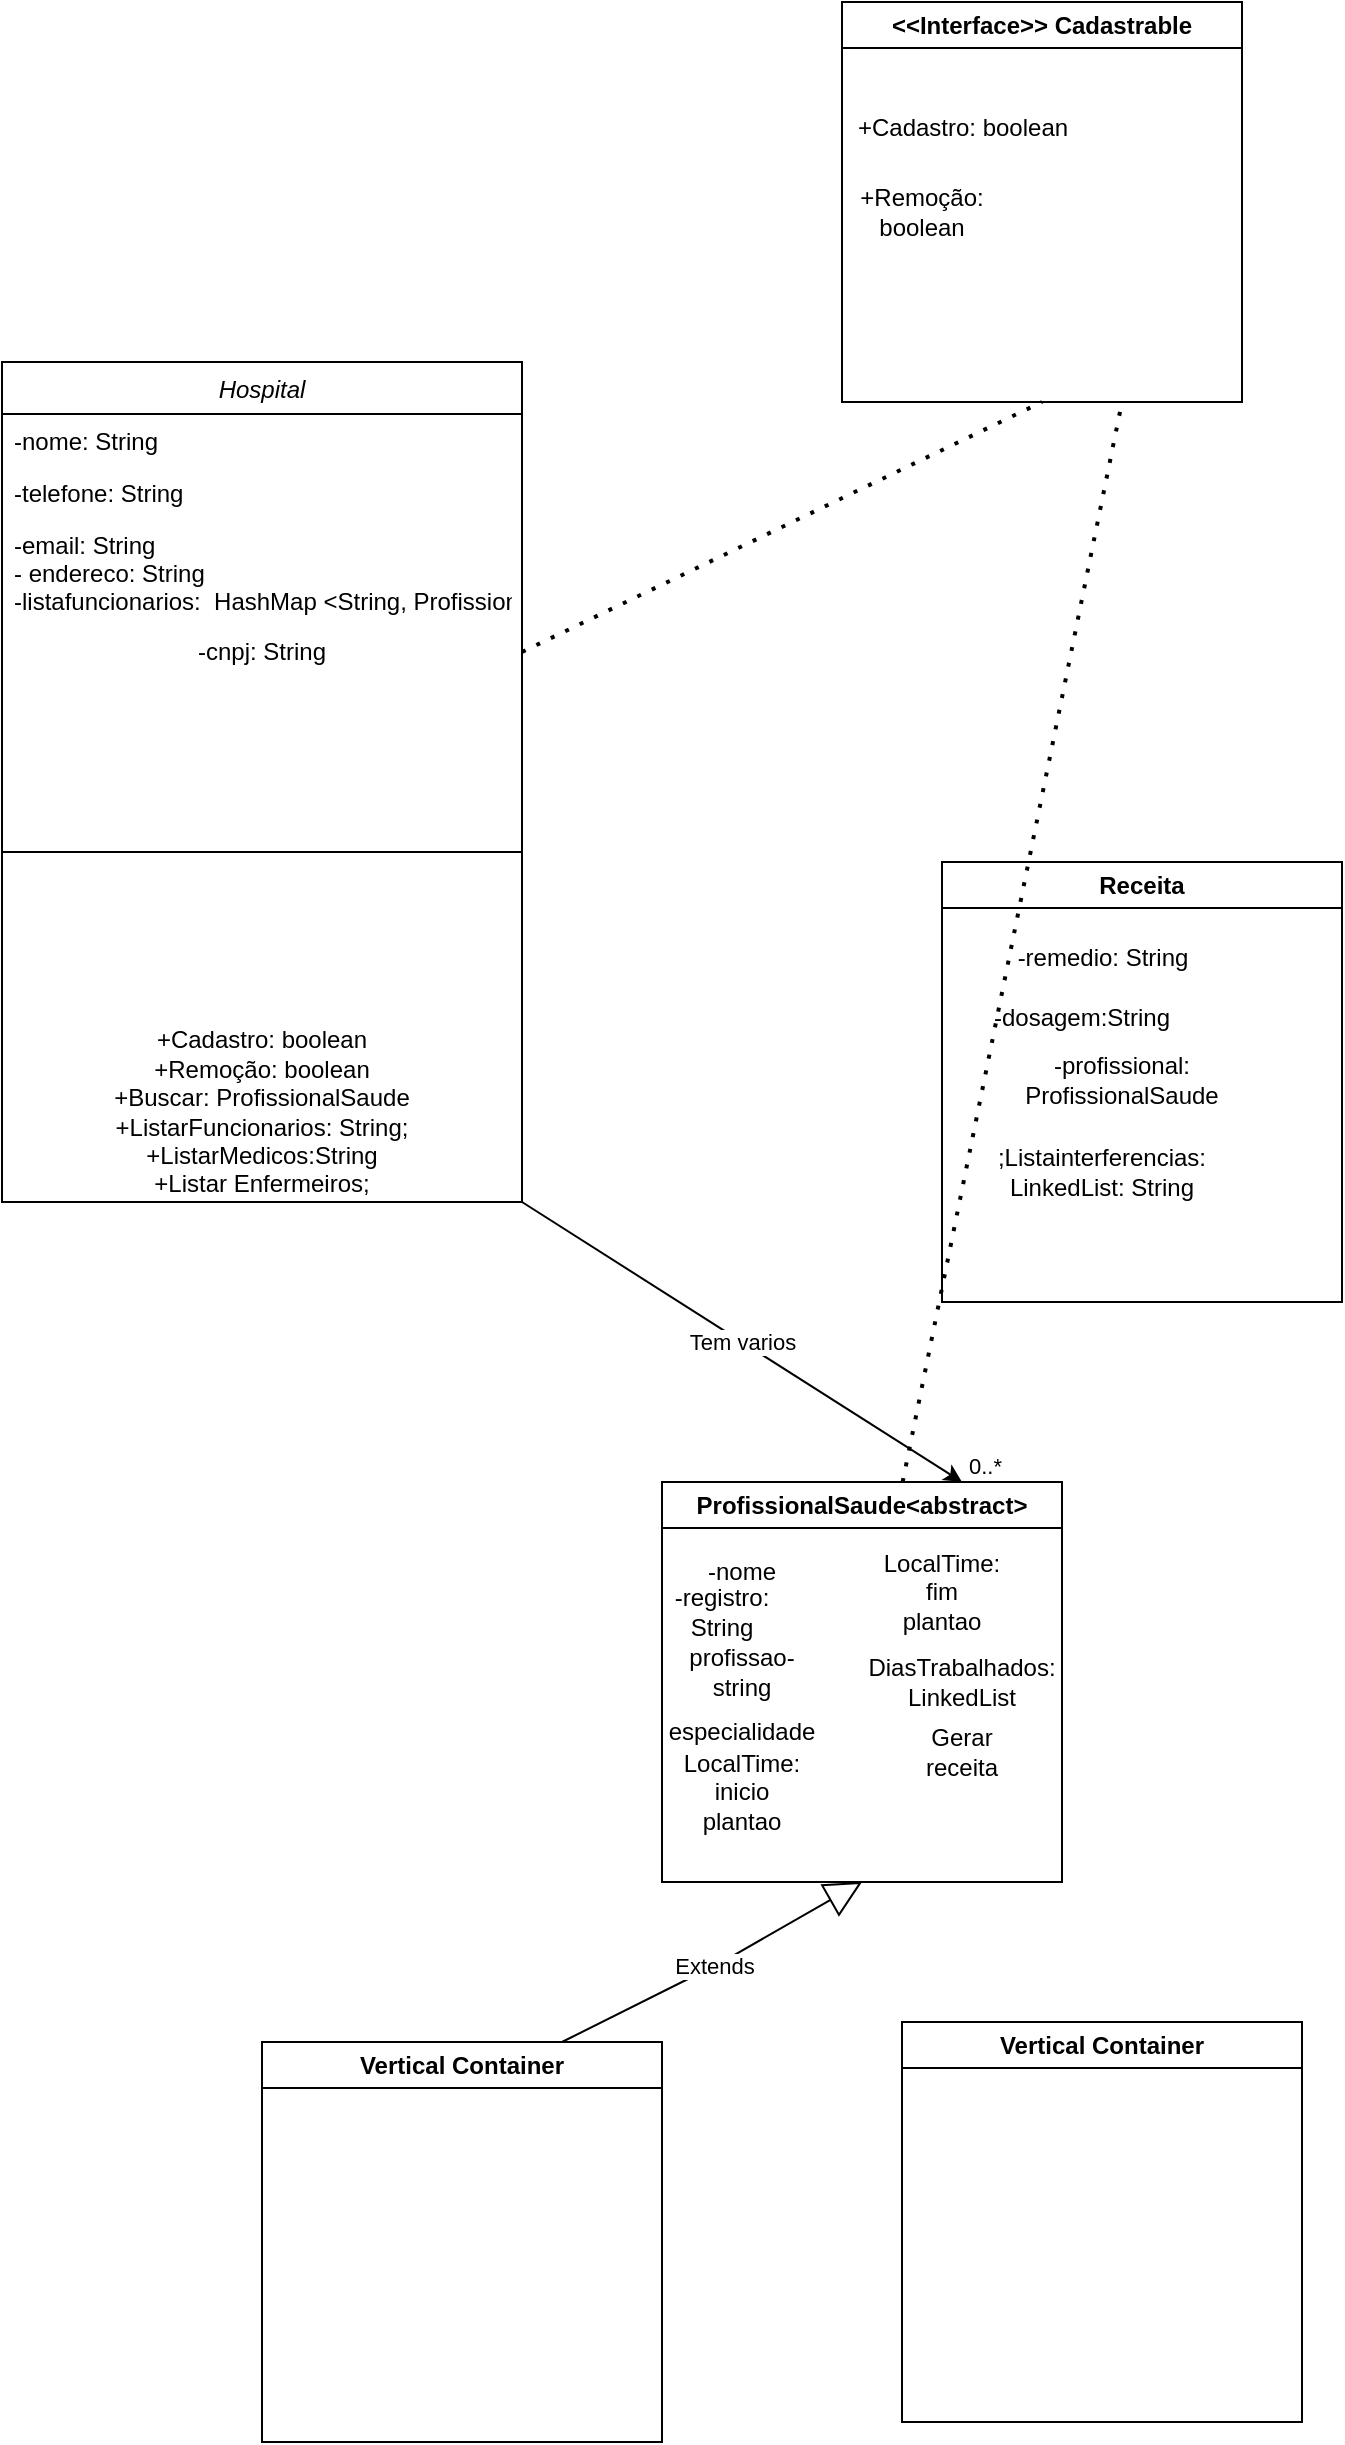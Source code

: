 <mxfile version="21.3.8" type="github">
  <diagram id="C5RBs43oDa-KdzZeNtuy" name="Page-1">
    <mxGraphModel dx="1094" dy="612" grid="1" gridSize="10" guides="1" tooltips="1" connect="1" arrows="1" fold="1" page="1" pageScale="1" pageWidth="827" pageHeight="1169" math="0" shadow="0">
      <root>
        <mxCell id="WIyWlLk6GJQsqaUBKTNV-0" />
        <mxCell id="WIyWlLk6GJQsqaUBKTNV-1" parent="WIyWlLk6GJQsqaUBKTNV-0" />
        <mxCell id="zkfFHV4jXpPFQw0GAbJ--0" value="Hospital" style="swimlane;fontStyle=2;align=center;verticalAlign=top;childLayout=stackLayout;horizontal=1;startSize=26;horizontalStack=0;resizeParent=1;resizeLast=0;collapsible=1;marginBottom=0;rounded=0;shadow=0;strokeWidth=1;" parent="WIyWlLk6GJQsqaUBKTNV-1" vertex="1">
          <mxGeometry x="150" y="250" width="260" height="420" as="geometry">
            <mxRectangle x="230" y="140" width="160" height="26" as="alternateBounds" />
          </mxGeometry>
        </mxCell>
        <mxCell id="zkfFHV4jXpPFQw0GAbJ--1" value="-nome: String" style="text;align=left;verticalAlign=top;spacingLeft=4;spacingRight=4;overflow=hidden;rotatable=0;points=[[0,0.5],[1,0.5]];portConstraint=eastwest;" parent="zkfFHV4jXpPFQw0GAbJ--0" vertex="1">
          <mxGeometry y="26" width="260" height="26" as="geometry" />
        </mxCell>
        <mxCell id="zkfFHV4jXpPFQw0GAbJ--2" value="-telefone: String" style="text;align=left;verticalAlign=top;spacingLeft=4;spacingRight=4;overflow=hidden;rotatable=0;points=[[0,0.5],[1,0.5]];portConstraint=eastwest;rounded=0;shadow=0;html=0;" parent="zkfFHV4jXpPFQw0GAbJ--0" vertex="1">
          <mxGeometry y="52" width="260" height="26" as="geometry" />
        </mxCell>
        <mxCell id="zkfFHV4jXpPFQw0GAbJ--3" value="-email: String&#xa;- endereco: String&#xa;-listafuncionarios:  HashMap &lt;String, ProfissionalSaude&gt;&#xa;" style="text;align=left;verticalAlign=top;spacingLeft=4;spacingRight=4;overflow=hidden;rotatable=0;points=[[0,0.5],[1,0.5]];portConstraint=eastwest;rounded=0;shadow=0;html=0;" parent="zkfFHV4jXpPFQw0GAbJ--0" vertex="1">
          <mxGeometry y="78" width="260" height="52" as="geometry" />
        </mxCell>
        <mxCell id="-9V2bEK6rvMUXnRSOSfq-3" value="-cnpj: String" style="text;html=1;strokeColor=none;fillColor=none;align=center;verticalAlign=middle;whiteSpace=wrap;rounded=0;" vertex="1" parent="zkfFHV4jXpPFQw0GAbJ--0">
          <mxGeometry y="130" width="260" height="30" as="geometry" />
        </mxCell>
        <mxCell id="zkfFHV4jXpPFQw0GAbJ--4" value="" style="line;html=1;strokeWidth=1;align=left;verticalAlign=middle;spacingTop=-1;spacingLeft=3;spacingRight=3;rotatable=0;labelPosition=right;points=[];portConstraint=eastwest;" parent="zkfFHV4jXpPFQw0GAbJ--0" vertex="1">
          <mxGeometry y="160" width="260" height="170" as="geometry" />
        </mxCell>
        <mxCell id="-9V2bEK6rvMUXnRSOSfq-13" value="+Cadastro: boolean&lt;br&gt;+Remoção: boolean&lt;br&gt;+Buscar: ProfissionalSaude&lt;br&gt;+ListarFuncionarios: String;&lt;br&gt;+ListarMedicos:String&lt;br&gt;+Listar Enfermeiros;" style="text;html=1;strokeColor=none;fillColor=none;align=center;verticalAlign=middle;whiteSpace=wrap;rounded=0;" vertex="1" parent="zkfFHV4jXpPFQw0GAbJ--0">
          <mxGeometry y="330" width="260" height="90" as="geometry" />
        </mxCell>
        <mxCell id="-9V2bEK6rvMUXnRSOSfq-5" value="&amp;lt;&amp;lt;Interface&amp;gt;&amp;gt; Cadastrable" style="swimlane;whiteSpace=wrap;html=1;" vertex="1" parent="WIyWlLk6GJQsqaUBKTNV-1">
          <mxGeometry x="570" y="70" width="200" height="200" as="geometry" />
        </mxCell>
        <mxCell id="-9V2bEK6rvMUXnRSOSfq-8" value="+Remoção: boolean" style="text;html=1;strokeColor=none;fillColor=none;align=center;verticalAlign=middle;whiteSpace=wrap;rounded=0;" vertex="1" parent="-9V2bEK6rvMUXnRSOSfq-5">
          <mxGeometry x="10" y="90" width="60" height="30" as="geometry" />
        </mxCell>
        <mxCell id="-9V2bEK6rvMUXnRSOSfq-7" value="+Cadastro: boolean" style="text;html=1;align=center;verticalAlign=middle;resizable=0;points=[];autosize=1;strokeColor=none;fillColor=none;" vertex="1" parent="WIyWlLk6GJQsqaUBKTNV-1">
          <mxGeometry x="565" y="118" width="130" height="30" as="geometry" />
        </mxCell>
        <mxCell id="-9V2bEK6rvMUXnRSOSfq-11" value="" style="endArrow=none;dashed=1;html=1;dashPattern=1 3;strokeWidth=2;rounded=0;entryX=0.5;entryY=1;entryDx=0;entryDy=0;exitX=1;exitY=0.5;exitDx=0;exitDy=0;" edge="1" parent="WIyWlLk6GJQsqaUBKTNV-1" source="-9V2bEK6rvMUXnRSOSfq-3" target="-9V2bEK6rvMUXnRSOSfq-5">
          <mxGeometry width="50" height="50" relative="1" as="geometry">
            <mxPoint x="620" y="340" as="sourcePoint" />
            <mxPoint x="660" y="300" as="targetPoint" />
          </mxGeometry>
        </mxCell>
        <mxCell id="-9V2bEK6rvMUXnRSOSfq-19" value="ProfissionalSaude&amp;lt;abstract&amp;gt;" style="swimlane;whiteSpace=wrap;html=1;" vertex="1" parent="WIyWlLk6GJQsqaUBKTNV-1">
          <mxGeometry x="480" y="810" width="200" height="200" as="geometry" />
        </mxCell>
        <mxCell id="-9V2bEK6rvMUXnRSOSfq-30" value="-nome" style="text;html=1;strokeColor=none;fillColor=none;align=center;verticalAlign=middle;whiteSpace=wrap;rounded=0;" vertex="1" parent="-9V2bEK6rvMUXnRSOSfq-19">
          <mxGeometry x="10" y="30" width="60" height="30" as="geometry" />
        </mxCell>
        <mxCell id="-9V2bEK6rvMUXnRSOSfq-31" value="-registro: String" style="text;html=1;strokeColor=none;fillColor=none;align=center;verticalAlign=middle;whiteSpace=wrap;rounded=0;" vertex="1" parent="-9V2bEK6rvMUXnRSOSfq-19">
          <mxGeometry y="50" width="60" height="30" as="geometry" />
        </mxCell>
        <mxCell id="-9V2bEK6rvMUXnRSOSfq-33" value="profissao- string" style="text;html=1;strokeColor=none;fillColor=none;align=center;verticalAlign=middle;whiteSpace=wrap;rounded=0;" vertex="1" parent="-9V2bEK6rvMUXnRSOSfq-19">
          <mxGeometry x="10" y="80" width="60" height="30" as="geometry" />
        </mxCell>
        <mxCell id="-9V2bEK6rvMUXnRSOSfq-34" value="especialidade" style="text;html=1;strokeColor=none;fillColor=none;align=center;verticalAlign=middle;whiteSpace=wrap;rounded=0;" vertex="1" parent="-9V2bEK6rvMUXnRSOSfq-19">
          <mxGeometry x="10" y="110" width="60" height="30" as="geometry" />
        </mxCell>
        <mxCell id="-9V2bEK6rvMUXnRSOSfq-35" value="LocalTime: inicio plantao" style="text;html=1;strokeColor=none;fillColor=none;align=center;verticalAlign=middle;whiteSpace=wrap;rounded=0;" vertex="1" parent="-9V2bEK6rvMUXnRSOSfq-19">
          <mxGeometry x="10" y="140" width="60" height="30" as="geometry" />
        </mxCell>
        <mxCell id="-9V2bEK6rvMUXnRSOSfq-36" value="LocalTime: fim plantao" style="text;html=1;strokeColor=none;fillColor=none;align=center;verticalAlign=middle;whiteSpace=wrap;rounded=0;" vertex="1" parent="-9V2bEK6rvMUXnRSOSfq-19">
          <mxGeometry x="110" y="40" width="60" height="30" as="geometry" />
        </mxCell>
        <mxCell id="-9V2bEK6rvMUXnRSOSfq-37" value="DiasTrabalhados: LinkedList" style="text;html=1;strokeColor=none;fillColor=none;align=center;verticalAlign=middle;whiteSpace=wrap;rounded=0;" vertex="1" parent="-9V2bEK6rvMUXnRSOSfq-19">
          <mxGeometry x="120" y="85" width="60" height="30" as="geometry" />
        </mxCell>
        <mxCell id="-9V2bEK6rvMUXnRSOSfq-39" value="Gerar receita" style="text;html=1;strokeColor=none;fillColor=none;align=center;verticalAlign=middle;whiteSpace=wrap;rounded=0;" vertex="1" parent="-9V2bEK6rvMUXnRSOSfq-19">
          <mxGeometry x="125" y="115" width="50" height="40" as="geometry" />
        </mxCell>
        <mxCell id="-9V2bEK6rvMUXnRSOSfq-26" value="" style="endArrow=classic;html=1;rounded=0;entryX=0.75;entryY=0;entryDx=0;entryDy=0;exitX=1;exitY=1;exitDx=0;exitDy=0;" edge="1" parent="WIyWlLk6GJQsqaUBKTNV-1" source="-9V2bEK6rvMUXnRSOSfq-13" target="-9V2bEK6rvMUXnRSOSfq-19">
          <mxGeometry relative="1" as="geometry">
            <mxPoint x="440" y="700" as="sourcePoint" />
            <mxPoint x="600" y="700" as="targetPoint" />
          </mxGeometry>
        </mxCell>
        <mxCell id="-9V2bEK6rvMUXnRSOSfq-27" value="Tem varios" style="edgeLabel;resizable=0;html=1;align=center;verticalAlign=middle;" connectable="0" vertex="1" parent="-9V2bEK6rvMUXnRSOSfq-26">
          <mxGeometry relative="1" as="geometry" />
        </mxCell>
        <mxCell id="-9V2bEK6rvMUXnRSOSfq-29" value="0..*" style="edgeLabel;resizable=0;html=1;align=right;verticalAlign=bottom;" connectable="0" vertex="1" parent="-9V2bEK6rvMUXnRSOSfq-26">
          <mxGeometry x="1" relative="1" as="geometry">
            <mxPoint x="20" as="offset" />
          </mxGeometry>
        </mxCell>
        <mxCell id="-9V2bEK6rvMUXnRSOSfq-40" value="Receita" style="swimlane;whiteSpace=wrap;html=1;" vertex="1" parent="WIyWlLk6GJQsqaUBKTNV-1">
          <mxGeometry x="620" y="500" width="200" height="220" as="geometry" />
        </mxCell>
        <mxCell id="-9V2bEK6rvMUXnRSOSfq-41" value="-remedio: String" style="text;html=1;align=center;verticalAlign=middle;resizable=0;points=[];autosize=1;strokeColor=none;fillColor=none;" vertex="1" parent="-9V2bEK6rvMUXnRSOSfq-40">
          <mxGeometry x="25" y="33" width="110" height="30" as="geometry" />
        </mxCell>
        <mxCell id="-9V2bEK6rvMUXnRSOSfq-42" value="-dosagem:String" style="text;html=1;strokeColor=none;fillColor=none;align=center;verticalAlign=middle;whiteSpace=wrap;rounded=0;" vertex="1" parent="-9V2bEK6rvMUXnRSOSfq-40">
          <mxGeometry x="10" y="63" width="120" height="30" as="geometry" />
        </mxCell>
        <mxCell id="-9V2bEK6rvMUXnRSOSfq-44" value="-profissional: ProfissionalSaude" style="text;html=1;strokeColor=none;fillColor=none;align=center;verticalAlign=middle;whiteSpace=wrap;rounded=0;" vertex="1" parent="-9V2bEK6rvMUXnRSOSfq-40">
          <mxGeometry x="30" y="94" width="120" height="30" as="geometry" />
        </mxCell>
        <mxCell id="-9V2bEK6rvMUXnRSOSfq-45" value=";Listainterferencias: LinkedList: String" style="text;html=1;strokeColor=none;fillColor=none;align=center;verticalAlign=middle;whiteSpace=wrap;rounded=0;" vertex="1" parent="-9V2bEK6rvMUXnRSOSfq-40">
          <mxGeometry x="50" y="140" width="60" height="30" as="geometry" />
        </mxCell>
        <mxCell id="-9V2bEK6rvMUXnRSOSfq-47" value="" style="endArrow=none;dashed=1;html=1;dashPattern=1 3;strokeWidth=2;rounded=0;" edge="1" parent="WIyWlLk6GJQsqaUBKTNV-1" source="-9V2bEK6rvMUXnRSOSfq-19">
          <mxGeometry width="50" height="50" relative="1" as="geometry">
            <mxPoint x="660" y="320" as="sourcePoint" />
            <mxPoint x="710" y="270" as="targetPoint" />
          </mxGeometry>
        </mxCell>
        <mxCell id="-9V2bEK6rvMUXnRSOSfq-478" value="Vertical Container" style="swimlane;whiteSpace=wrap;html=1;" vertex="1" parent="WIyWlLk6GJQsqaUBKTNV-1">
          <mxGeometry x="600" y="1080" width="200" height="200" as="geometry" />
        </mxCell>
        <mxCell id="-9V2bEK6rvMUXnRSOSfq-479" value="Vertical Container" style="swimlane;whiteSpace=wrap;html=1;" vertex="1" parent="WIyWlLk6GJQsqaUBKTNV-1">
          <mxGeometry x="280" y="1090" width="200" height="200" as="geometry" />
        </mxCell>
        <mxCell id="-9V2bEK6rvMUXnRSOSfq-482" value="Extends" style="endArrow=block;endSize=16;endFill=0;html=1;rounded=0;entryX=0.5;entryY=1;entryDx=0;entryDy=0;exitX=0.75;exitY=0;exitDx=0;exitDy=0;" edge="1" parent="WIyWlLk6GJQsqaUBKTNV-1" source="-9V2bEK6rvMUXnRSOSfq-479" target="-9V2bEK6rvMUXnRSOSfq-19">
          <mxGeometry width="160" relative="1" as="geometry">
            <mxPoint x="420" y="1030" as="sourcePoint" />
            <mxPoint x="580" y="1030" as="targetPoint" />
            <Array as="points">
              <mxPoint x="510" y="1050" />
            </Array>
          </mxGeometry>
        </mxCell>
      </root>
    </mxGraphModel>
  </diagram>
</mxfile>
